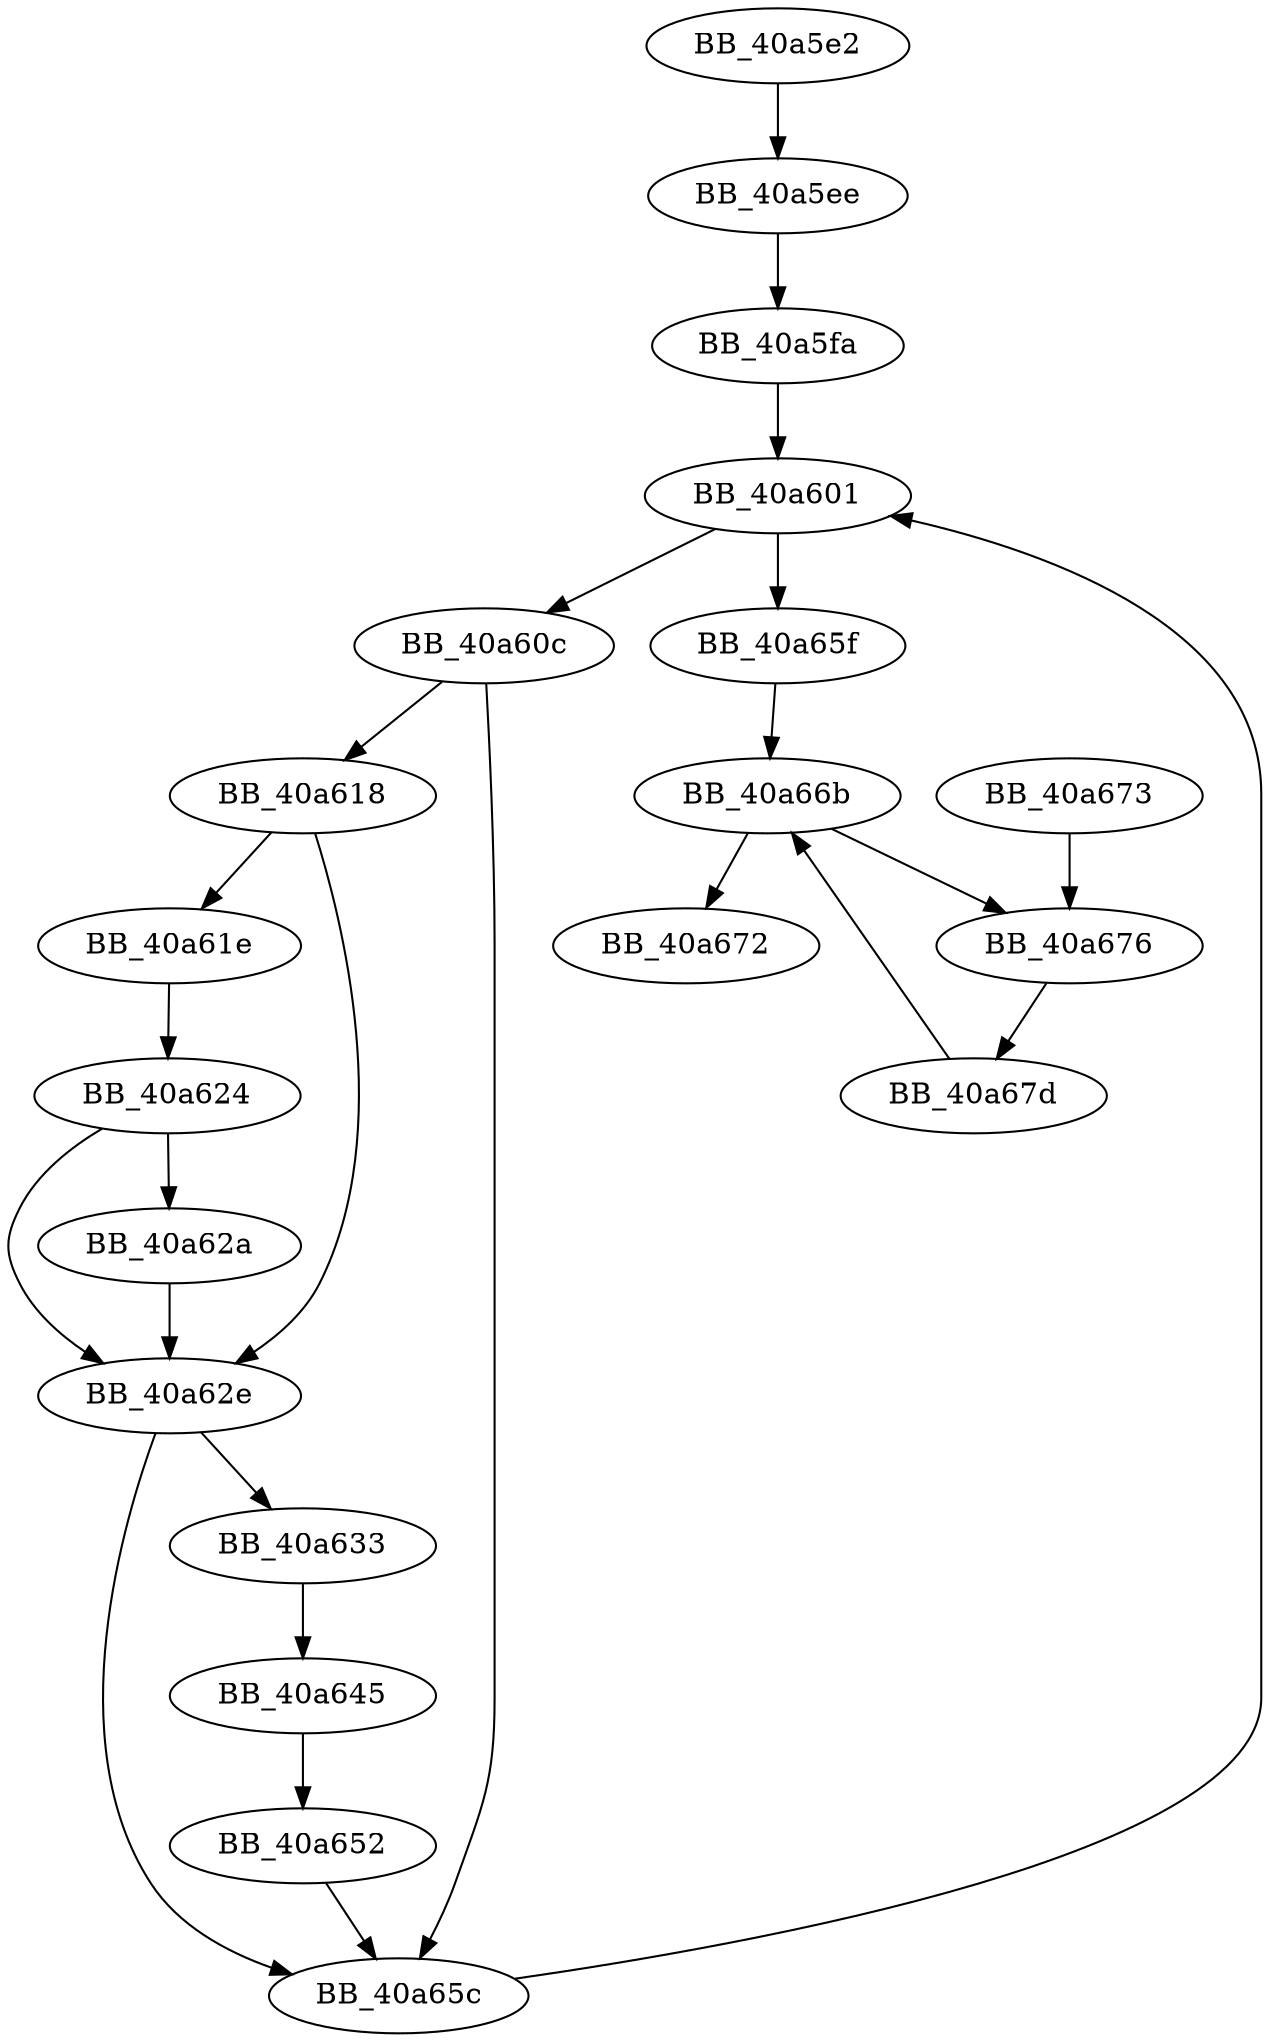 DiGraph __fcloseall{
BB_40a5e2->BB_40a5ee
BB_40a5ee->BB_40a5fa
BB_40a5fa->BB_40a601
BB_40a601->BB_40a60c
BB_40a601->BB_40a65f
BB_40a60c->BB_40a618
BB_40a60c->BB_40a65c
BB_40a618->BB_40a61e
BB_40a618->BB_40a62e
BB_40a61e->BB_40a624
BB_40a624->BB_40a62a
BB_40a624->BB_40a62e
BB_40a62a->BB_40a62e
BB_40a62e->BB_40a633
BB_40a62e->BB_40a65c
BB_40a633->BB_40a645
BB_40a645->BB_40a652
BB_40a652->BB_40a65c
BB_40a65c->BB_40a601
BB_40a65f->BB_40a66b
BB_40a66b->BB_40a672
BB_40a66b->BB_40a676
BB_40a673->BB_40a676
BB_40a676->BB_40a67d
BB_40a67d->BB_40a66b
}

